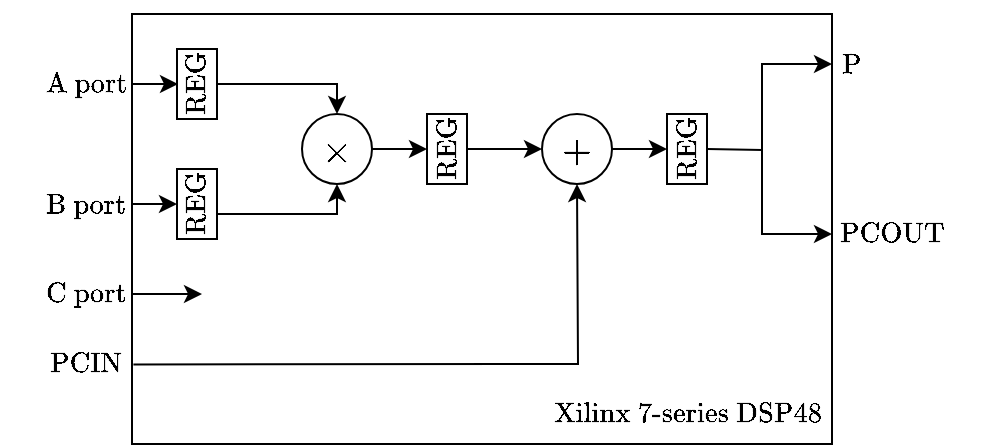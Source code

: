 <mxfile version="24.7.17">
  <diagram name="Page-1" id="CCggzNwdPnybejdQP5kh">
    <mxGraphModel dx="621" dy="1116" grid="1" gridSize="5" guides="1" tooltips="1" connect="1" arrows="1" fold="1" page="1" pageScale="1" pageWidth="1169" pageHeight="827" math="1" shadow="0">
      <root>
        <mxCell id="0" />
        <mxCell id="1" parent="0" />
        <mxCell id="MrvQO-Zk9B1gZ7Mm1Of_-134" value="" style="rounded=0;whiteSpace=wrap;html=1;movable=0;resizable=0;rotatable=0;deletable=0;editable=0;locked=1;connectable=0;" vertex="1" parent="1">
          <mxGeometry x="160" y="140" width="350" height="215" as="geometry" />
        </mxCell>
        <mxCell id="MrvQO-Zk9B1gZ7Mm1Of_-139" style="edgeStyle=orthogonalEdgeStyle;rounded=0;orthogonalLoop=1;jettySize=auto;html=1;exitX=0.5;exitY=1;exitDx=0;exitDy=0;entryX=0.5;entryY=0;entryDx=0;entryDy=0;" edge="1" parent="1" source="MrvQO-Zk9B1gZ7Mm1Of_-136" target="MrvQO-Zk9B1gZ7Mm1Of_-138">
          <mxGeometry relative="1" as="geometry">
            <Array as="points">
              <mxPoint x="263" y="175" />
            </Array>
          </mxGeometry>
        </mxCell>
        <mxCell id="MrvQO-Zk9B1gZ7Mm1Of_-136" value="$$\text{REG}$$" style="rounded=0;whiteSpace=wrap;html=1;rotation=-90;" vertex="1" parent="1">
          <mxGeometry x="175" y="165" width="35" height="20" as="geometry" />
        </mxCell>
        <mxCell id="MrvQO-Zk9B1gZ7Mm1Of_-140" style="edgeStyle=orthogonalEdgeStyle;rounded=0;orthogonalLoop=1;jettySize=auto;html=1;exitX=0.5;exitY=1;exitDx=0;exitDy=0;entryX=0.5;entryY=1;entryDx=0;entryDy=0;" edge="1" parent="1" source="MrvQO-Zk9B1gZ7Mm1Of_-137" target="MrvQO-Zk9B1gZ7Mm1Of_-138">
          <mxGeometry relative="1" as="geometry">
            <Array as="points">
              <mxPoint x="203" y="240" />
              <mxPoint x="263" y="240" />
            </Array>
          </mxGeometry>
        </mxCell>
        <mxCell id="MrvQO-Zk9B1gZ7Mm1Of_-137" value="$$\text{REG}$$" style="rounded=0;whiteSpace=wrap;html=1;rotation=-90;" vertex="1" parent="1">
          <mxGeometry x="175" y="225" width="35" height="20" as="geometry" />
        </mxCell>
        <mxCell id="MrvQO-Zk9B1gZ7Mm1Of_-142" style="edgeStyle=orthogonalEdgeStyle;rounded=0;orthogonalLoop=1;jettySize=auto;html=1;exitX=1;exitY=0.5;exitDx=0;exitDy=0;entryX=0.5;entryY=0;entryDx=0;entryDy=0;" edge="1" parent="1" source="MrvQO-Zk9B1gZ7Mm1Of_-138" target="MrvQO-Zk9B1gZ7Mm1Of_-141">
          <mxGeometry relative="1" as="geometry" />
        </mxCell>
        <mxCell id="MrvQO-Zk9B1gZ7Mm1Of_-138" value="&lt;font style=&quot;font-size: 16px;&quot;&gt;$$\times$$&lt;/font&gt;" style="ellipse;whiteSpace=wrap;html=1;aspect=fixed;" vertex="1" parent="1">
          <mxGeometry x="245" y="190" width="35" height="35" as="geometry" />
        </mxCell>
        <mxCell id="MrvQO-Zk9B1gZ7Mm1Of_-146" style="edgeStyle=orthogonalEdgeStyle;rounded=0;orthogonalLoop=1;jettySize=auto;html=1;entryX=0;entryY=0.5;entryDx=0;entryDy=0;" edge="1" parent="1" source="MrvQO-Zk9B1gZ7Mm1Of_-141" target="MrvQO-Zk9B1gZ7Mm1Of_-143">
          <mxGeometry relative="1" as="geometry" />
        </mxCell>
        <mxCell id="MrvQO-Zk9B1gZ7Mm1Of_-141" value="$$\text{REG}$$" style="rounded=0;whiteSpace=wrap;html=1;rotation=-90;" vertex="1" parent="1">
          <mxGeometry x="300" y="197.5" width="35" height="20" as="geometry" />
        </mxCell>
        <mxCell id="MrvQO-Zk9B1gZ7Mm1Of_-147" style="edgeStyle=orthogonalEdgeStyle;rounded=0;orthogonalLoop=1;jettySize=auto;html=1;entryX=0.5;entryY=0;entryDx=0;entryDy=0;" edge="1" parent="1" source="MrvQO-Zk9B1gZ7Mm1Of_-143" target="MrvQO-Zk9B1gZ7Mm1Of_-144">
          <mxGeometry relative="1" as="geometry" />
        </mxCell>
        <mxCell id="MrvQO-Zk9B1gZ7Mm1Of_-143" value="&lt;font style=&quot;font-size: 16px;&quot;&gt;$$+$$&lt;/font&gt;" style="ellipse;whiteSpace=wrap;html=1;aspect=fixed;" vertex="1" parent="1">
          <mxGeometry x="365" y="190" width="35" height="35" as="geometry" />
        </mxCell>
        <mxCell id="MrvQO-Zk9B1gZ7Mm1Of_-144" value="$$\text{REG}$$" style="rounded=0;whiteSpace=wrap;html=1;rotation=-90;" vertex="1" parent="1">
          <mxGeometry x="420" y="197.5" width="35" height="20" as="geometry" />
        </mxCell>
        <mxCell id="MrvQO-Zk9B1gZ7Mm1Of_-149" value="" style="endArrow=classic;html=1;rounded=0;" edge="1" parent="1">
          <mxGeometry width="50" height="50" relative="1" as="geometry">
            <mxPoint x="160" y="280" as="sourcePoint" />
            <mxPoint x="195" y="280" as="targetPoint" />
          </mxGeometry>
        </mxCell>
        <mxCell id="MrvQO-Zk9B1gZ7Mm1Of_-150" value="" style="endArrow=classic;html=1;rounded=0;entryX=0.5;entryY=1;entryDx=0;entryDy=0;exitX=0.002;exitY=0.815;exitDx=0;exitDy=0;exitPerimeter=0;" edge="1" parent="1" source="MrvQO-Zk9B1gZ7Mm1Of_-134" target="MrvQO-Zk9B1gZ7Mm1Of_-143">
          <mxGeometry width="50" height="50" relative="1" as="geometry">
            <mxPoint x="160" y="300" as="sourcePoint" />
            <mxPoint x="195" y="300" as="targetPoint" />
            <Array as="points">
              <mxPoint x="383" y="315" />
            </Array>
          </mxGeometry>
        </mxCell>
        <mxCell id="MrvQO-Zk9B1gZ7Mm1Of_-151" value="" style="endArrow=classic;html=1;rounded=0;exitX=0.5;exitY=1;exitDx=0;exitDy=0;" edge="1" parent="1" source="MrvQO-Zk9B1gZ7Mm1Of_-144">
          <mxGeometry width="50" height="50" relative="1" as="geometry">
            <mxPoint x="430" y="250" as="sourcePoint" />
            <mxPoint x="510" y="165" as="targetPoint" />
            <Array as="points">
              <mxPoint x="475" y="208" />
              <mxPoint x="475" y="165" />
            </Array>
          </mxGeometry>
        </mxCell>
        <mxCell id="MrvQO-Zk9B1gZ7Mm1Of_-153" value="" style="endArrow=classic;html=1;rounded=0;" edge="1" parent="1">
          <mxGeometry width="50" height="50" relative="1" as="geometry">
            <mxPoint x="475" y="205" as="sourcePoint" />
            <mxPoint x="510" y="250" as="targetPoint" />
            <Array as="points">
              <mxPoint x="475" y="250" />
            </Array>
          </mxGeometry>
        </mxCell>
        <mxCell id="MrvQO-Zk9B1gZ7Mm1Of_-154" value="$$\text{P}$$" style="text;html=1;align=center;verticalAlign=middle;whiteSpace=wrap;rounded=0;" vertex="1" parent="1">
          <mxGeometry x="510" y="155" width="20" height="20" as="geometry" />
        </mxCell>
        <mxCell id="MrvQO-Zk9B1gZ7Mm1Of_-155" value="$$\text{PCOUT}$$" style="text;html=1;align=center;verticalAlign=middle;whiteSpace=wrap;rounded=0;" vertex="1" parent="1">
          <mxGeometry x="510" y="240" width="60" height="20" as="geometry" />
        </mxCell>
        <mxCell id="MrvQO-Zk9B1gZ7Mm1Of_-156" value="$$\text{PCIN}$$" style="text;html=1;align=center;verticalAlign=middle;whiteSpace=wrap;rounded=0;" vertex="1" parent="1">
          <mxGeometry x="115" y="300" width="45" height="30" as="geometry" />
        </mxCell>
        <mxCell id="MrvQO-Zk9B1gZ7Mm1Of_-157" value="$$\text{C port}$$" style="text;html=1;align=center;verticalAlign=middle;whiteSpace=wrap;rounded=0;" vertex="1" parent="1">
          <mxGeometry x="115" y="265" width="45" height="30" as="geometry" />
        </mxCell>
        <mxCell id="MrvQO-Zk9B1gZ7Mm1Of_-158" value="" style="endArrow=classic;html=1;rounded=0;entryX=0.5;entryY=0;entryDx=0;entryDy=0;" edge="1" parent="1" target="MrvQO-Zk9B1gZ7Mm1Of_-137">
          <mxGeometry width="50" height="50" relative="1" as="geometry">
            <mxPoint x="160" y="235" as="sourcePoint" />
            <mxPoint x="190" y="200" as="targetPoint" />
          </mxGeometry>
        </mxCell>
        <mxCell id="MrvQO-Zk9B1gZ7Mm1Of_-159" value="" style="endArrow=classic;html=1;rounded=0;entryX=0.5;entryY=0;entryDx=0;entryDy=0;" edge="1" parent="1">
          <mxGeometry width="50" height="50" relative="1" as="geometry">
            <mxPoint x="160" y="175" as="sourcePoint" />
            <mxPoint x="183" y="175" as="targetPoint" />
          </mxGeometry>
        </mxCell>
        <mxCell id="MrvQO-Zk9B1gZ7Mm1Of_-160" value="$$\text{B port}$$" style="text;html=1;align=center;verticalAlign=middle;whiteSpace=wrap;rounded=0;" vertex="1" parent="1">
          <mxGeometry x="115" y="220" width="45" height="30" as="geometry" />
        </mxCell>
        <mxCell id="MrvQO-Zk9B1gZ7Mm1Of_-161" value="$$\text{A port}$$" style="text;html=1;align=center;verticalAlign=middle;whiteSpace=wrap;rounded=0;" vertex="1" parent="1">
          <mxGeometry x="115" y="160" width="45" height="30" as="geometry" />
        </mxCell>
        <mxCell id="MrvQO-Zk9B1gZ7Mm1Of_-162" value="$$\text{Xilinx 7-series DSP48}$$" style="text;html=1;align=center;verticalAlign=middle;whiteSpace=wrap;rounded=0;" vertex="1" parent="1">
          <mxGeometry x="367.5" y="325" width="140" height="30" as="geometry" />
        </mxCell>
      </root>
    </mxGraphModel>
  </diagram>
</mxfile>
